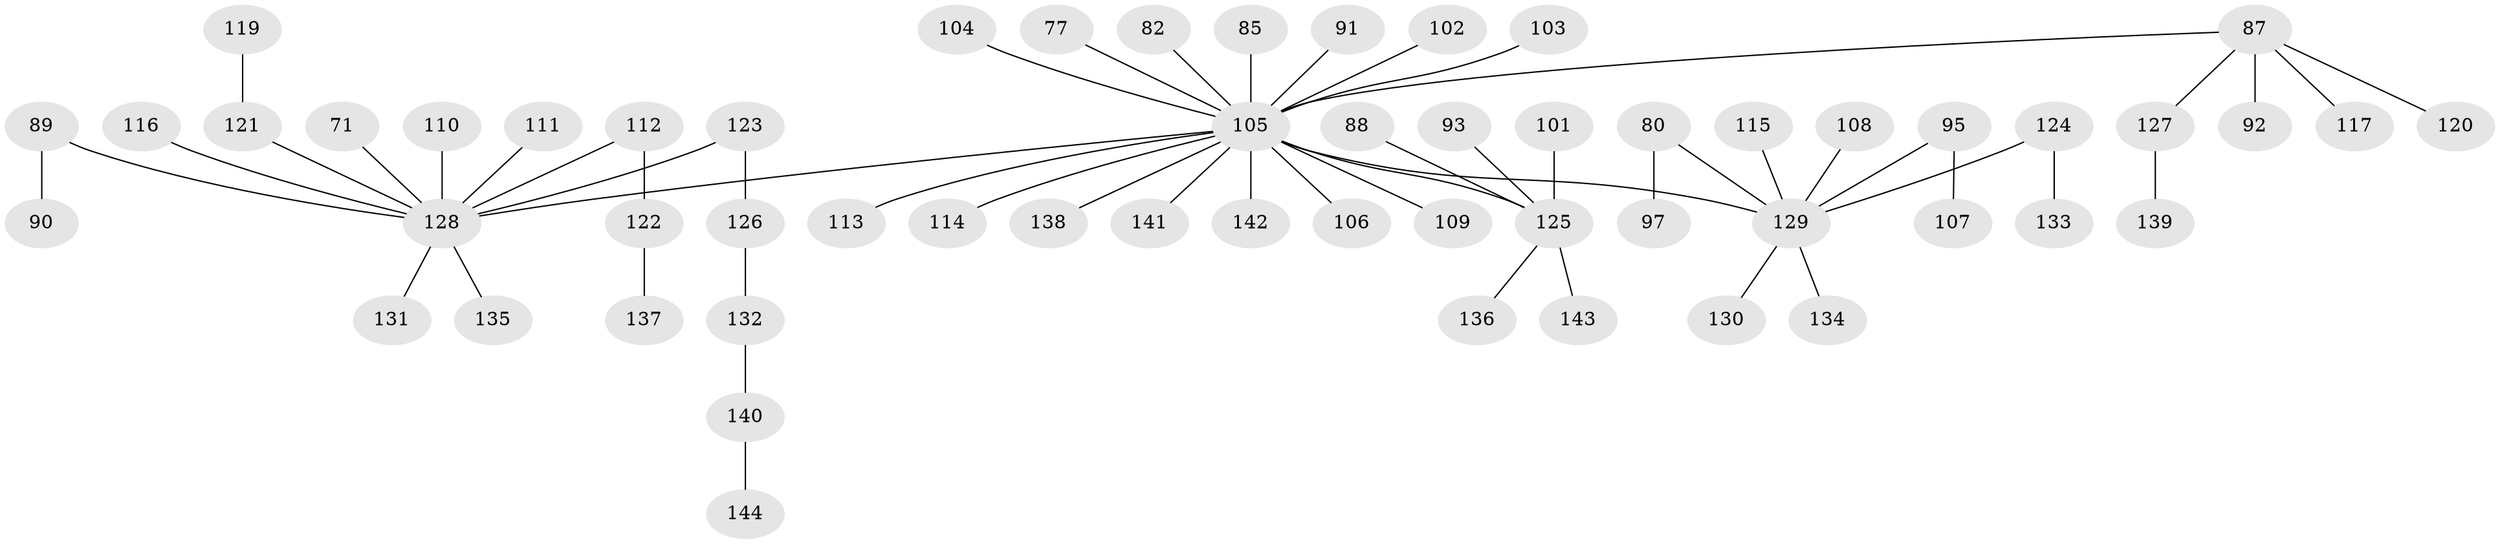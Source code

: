 // original degree distribution, {4: 0.034722222222222224, 5: 0.041666666666666664, 8: 0.006944444444444444, 6: 0.020833333333333332, 2: 0.2708333333333333, 3: 0.125, 1: 0.4930555555555556, 7: 0.006944444444444444}
// Generated by graph-tools (version 1.1) at 2025/56/03/04/25 21:56:43]
// undirected, 57 vertices, 56 edges
graph export_dot {
graph [start="1"]
  node [color=gray90,style=filled];
  71;
  77;
  80;
  82;
  85;
  87 [super="+66+79"];
  88;
  89 [super="+45"];
  90;
  91;
  92;
  93;
  95 [super="+19+83+47+49+69"];
  97;
  101;
  102;
  103;
  104;
  105 [super="+76+99+84+44+48+51+61+68+70+72"];
  106;
  107;
  108;
  109;
  110;
  111;
  112;
  113;
  114;
  115;
  116;
  117;
  119;
  120;
  121 [super="+100"];
  122;
  123 [super="+86+118"];
  124;
  125 [super="+64"];
  126;
  127;
  128 [super="+78+96"];
  129 [super="+98"];
  130;
  131;
  132;
  133;
  134;
  135;
  136;
  137;
  138;
  139;
  140;
  141;
  142;
  143;
  144;
  71 -- 128;
  77 -- 105;
  80 -- 97;
  80 -- 129;
  82 -- 105;
  85 -- 105;
  87 -- 120;
  87 -- 127;
  87 -- 92;
  87 -- 117;
  87 -- 105;
  88 -- 125;
  89 -- 90;
  89 -- 128;
  91 -- 105;
  93 -- 125;
  95 -- 107;
  95 -- 129;
  101 -- 125;
  102 -- 105;
  103 -- 105;
  104 -- 105;
  105 -- 129;
  105 -- 141;
  105 -- 142;
  105 -- 106;
  105 -- 113;
  105 -- 114;
  105 -- 125;
  105 -- 128;
  105 -- 109;
  105 -- 138;
  108 -- 129;
  110 -- 128;
  111 -- 128;
  112 -- 122;
  112 -- 128;
  115 -- 129;
  116 -- 128;
  119 -- 121;
  121 -- 128;
  122 -- 137;
  123 -- 126;
  123 -- 128;
  124 -- 133;
  124 -- 129;
  125 -- 136;
  125 -- 143;
  126 -- 132;
  127 -- 139;
  128 -- 131;
  128 -- 135;
  129 -- 130;
  129 -- 134;
  132 -- 140;
  140 -- 144;
}
